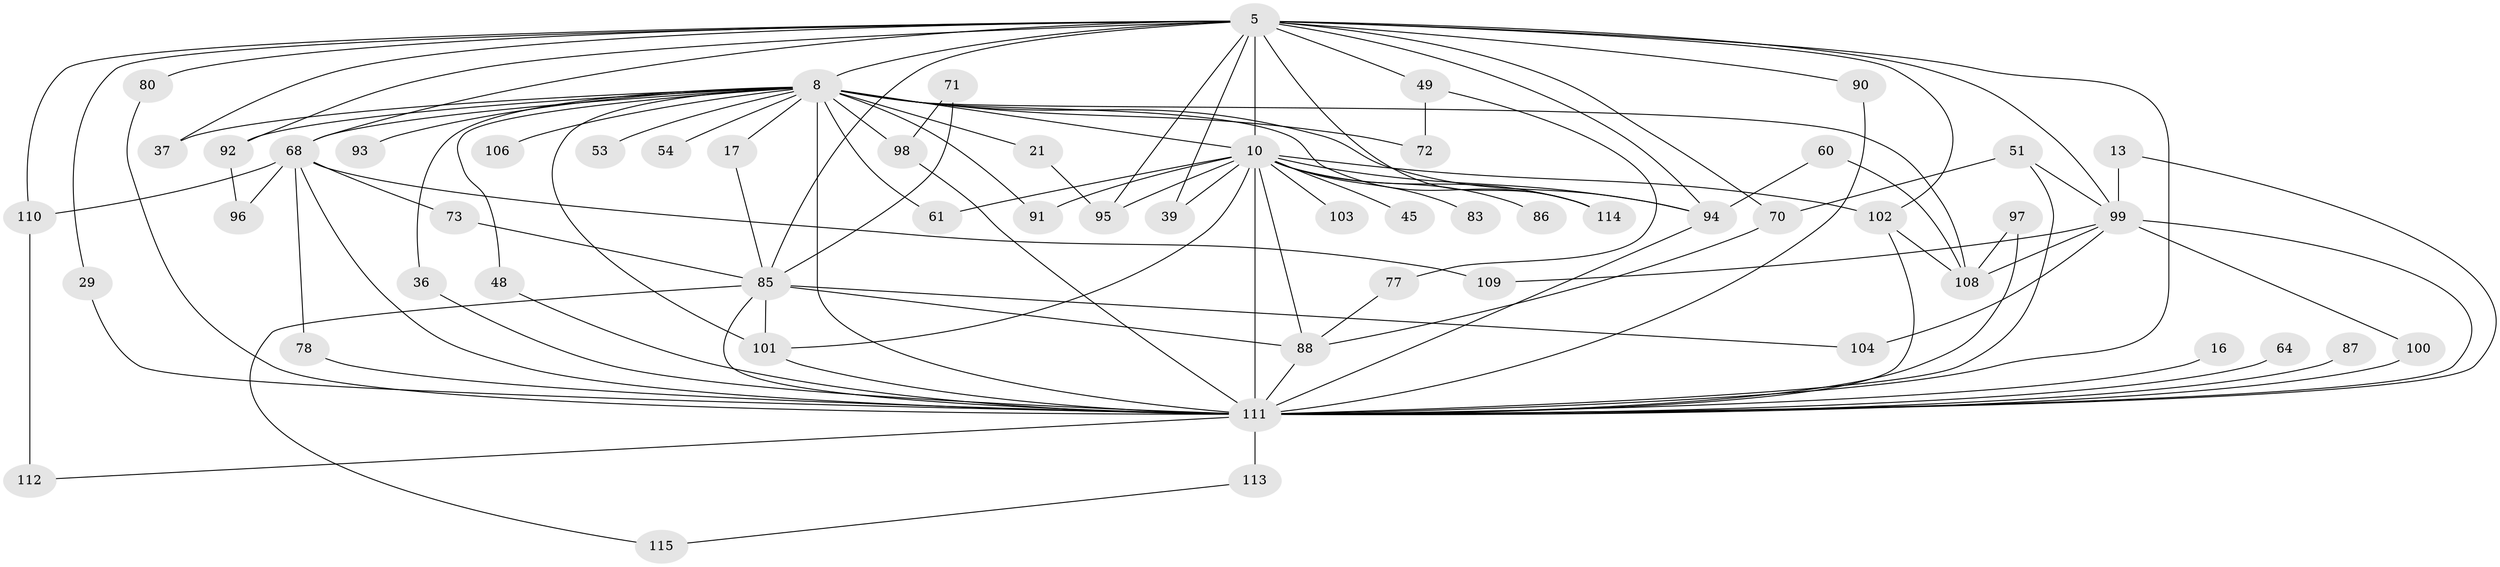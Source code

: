 // original degree distribution, {35: 0.008695652173913044, 22: 0.02608695652173913, 18: 0.008695652173913044, 24: 0.008695652173913044, 13: 0.008695652173913044, 21: 0.008695652173913044, 23: 0.008695652173913044, 19: 0.008695652173913044, 10: 0.008695652173913044, 6: 0.02608695652173913, 3: 0.17391304347826086, 4: 0.12173913043478261, 9: 0.008695652173913044, 2: 0.5565217391304348, 5: 0.017391304347826087}
// Generated by graph-tools (version 1.1) at 2025/46/03/09/25 04:46:43]
// undirected, 57 vertices, 109 edges
graph export_dot {
graph [start="1"]
  node [color=gray90,style=filled];
  5 [super="+2"];
  8 [super="+1"];
  10 [super="+9"];
  13;
  16;
  17;
  21;
  29;
  36;
  37;
  39;
  45;
  48;
  49;
  51 [super="+41"];
  53;
  54;
  60;
  61;
  64;
  68 [super="+26+63+42"];
  70 [super="+47"];
  71;
  72;
  73;
  77;
  78;
  80;
  83 [super="+22"];
  85 [super="+38+56"];
  86;
  87;
  88 [super="+23+59"];
  90;
  91;
  92 [super="+89"];
  93;
  94 [super="+75+27"];
  95 [super="+82+67"];
  96;
  97;
  98 [super="+28"];
  99 [super="+84"];
  100;
  101 [super="+52+74+79"];
  102 [super="+46+40"];
  103;
  104;
  106 [super="+76"];
  108 [super="+50"];
  109;
  110 [super="+105"];
  111 [super="+35+6+69+107+66"];
  112;
  113 [super="+31+58+32+81"];
  114 [super="+20"];
  115;
  5 -- 8 [weight=4];
  5 -- 10 [weight=4];
  5 -- 39;
  5 -- 49 [weight=2];
  5 -- 80;
  5 -- 85 [weight=3];
  5 -- 90;
  5 -- 110 [weight=2];
  5 -- 92 [weight=2];
  5 -- 29;
  5 -- 37;
  5 -- 114;
  5 -- 68 [weight=2];
  5 -- 111 [weight=11];
  5 -- 70;
  5 -- 102;
  5 -- 94;
  5 -- 95;
  5 -- 99 [weight=2];
  8 -- 10 [weight=4];
  8 -- 17;
  8 -- 21 [weight=2];
  8 -- 48;
  8 -- 53 [weight=2];
  8 -- 54 [weight=2];
  8 -- 98 [weight=2];
  8 -- 101;
  8 -- 106 [weight=2];
  8 -- 111 [weight=11];
  8 -- 72;
  8 -- 91;
  8 -- 92;
  8 -- 93;
  8 -- 94 [weight=4];
  8 -- 36;
  8 -- 37;
  8 -- 108 [weight=3];
  8 -- 114;
  8 -- 61;
  8 -- 68 [weight=5];
  10 -- 45 [weight=2];
  10 -- 61;
  10 -- 83 [weight=3];
  10 -- 86 [weight=2];
  10 -- 95 [weight=2];
  10 -- 88 [weight=3];
  10 -- 91;
  10 -- 39;
  10 -- 103;
  10 -- 114;
  10 -- 111 [weight=10];
  10 -- 102;
  10 -- 94;
  10 -- 101 [weight=2];
  13 -- 111 [weight=2];
  13 -- 99;
  16 -- 111 [weight=2];
  17 -- 85;
  21 -- 95;
  29 -- 111;
  36 -- 111;
  48 -- 111;
  49 -- 72;
  49 -- 77;
  51 -- 70;
  51 -- 111 [weight=2];
  51 -- 99;
  60 -- 108;
  60 -- 94;
  64 -- 111 [weight=2];
  68 -- 96;
  68 -- 73;
  68 -- 109;
  68 -- 110;
  68 -- 78;
  68 -- 111 [weight=2];
  70 -- 88;
  71 -- 98;
  71 -- 85;
  73 -- 85;
  77 -- 88;
  78 -- 111;
  80 -- 111;
  85 -- 104;
  85 -- 115;
  85 -- 88;
  85 -- 101;
  85 -- 111 [weight=2];
  87 -- 111;
  88 -- 111 [weight=2];
  90 -- 111;
  92 -- 96;
  94 -- 111;
  97 -- 108;
  97 -- 111;
  98 -- 111;
  99 -- 111;
  99 -- 100;
  99 -- 104;
  99 -- 108;
  99 -- 109;
  100 -- 111;
  101 -- 111;
  102 -- 108;
  102 -- 111;
  110 -- 112;
  111 -- 112;
  111 -- 113 [weight=5];
  113 -- 115;
}
